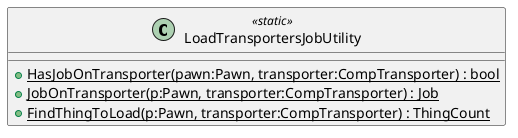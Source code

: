 @startuml
class LoadTransportersJobUtility <<static>> {
    + {static} HasJobOnTransporter(pawn:Pawn, transporter:CompTransporter) : bool
    + {static} JobOnTransporter(p:Pawn, transporter:CompTransporter) : Job
    + {static} FindThingToLoad(p:Pawn, transporter:CompTransporter) : ThingCount
}
@enduml

